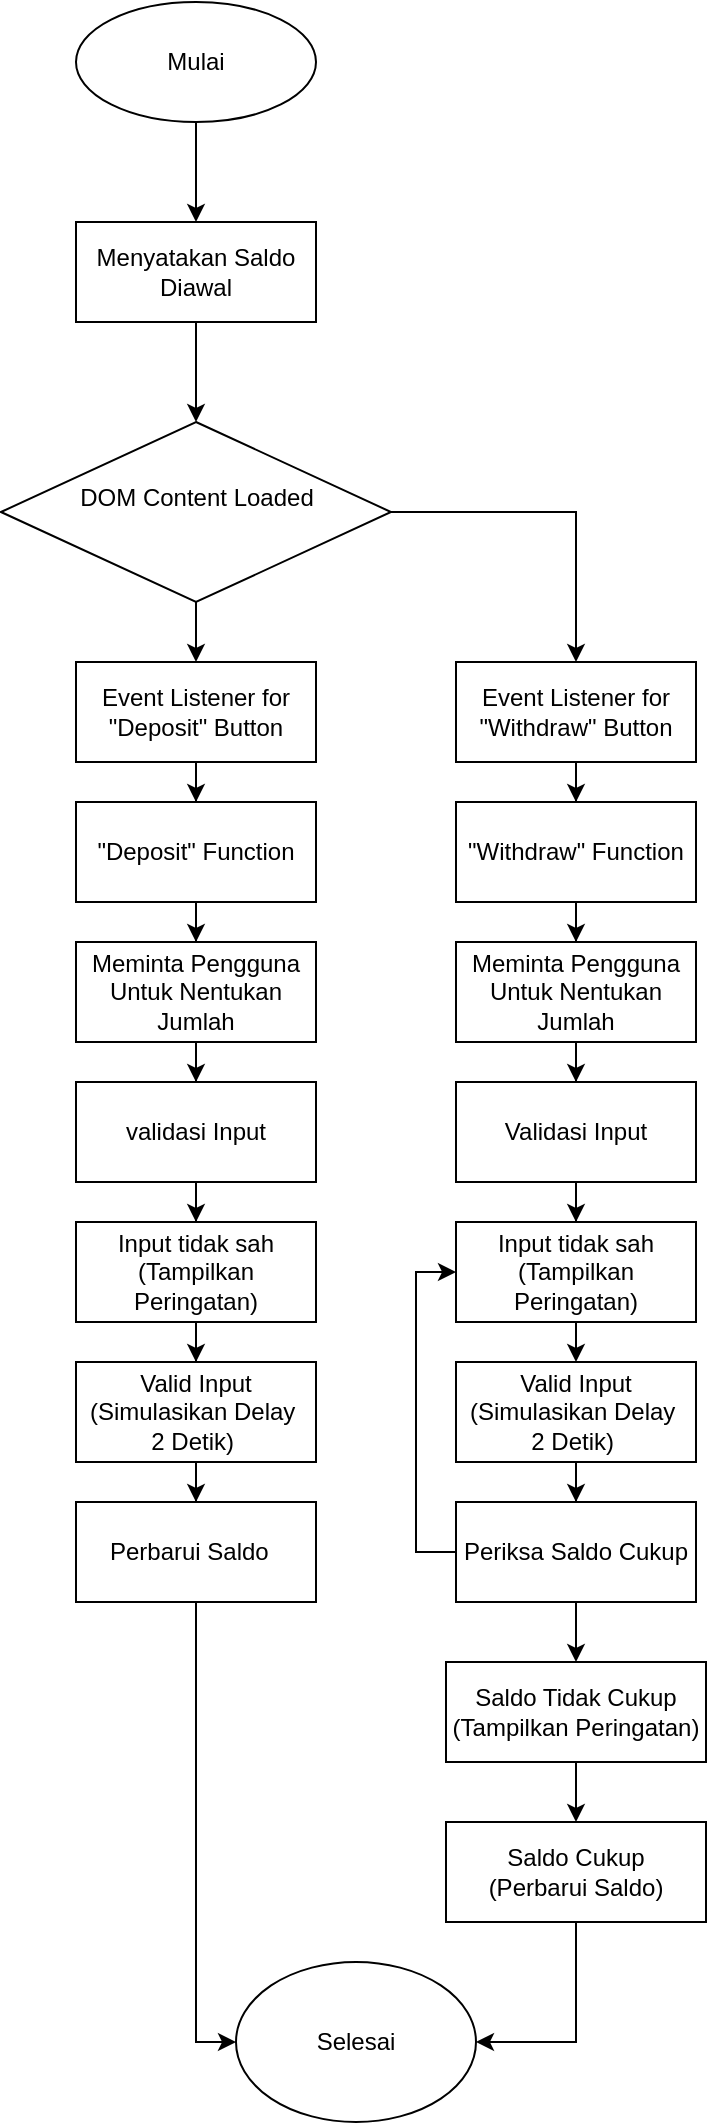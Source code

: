 <mxfile version="24.6.2" type="device">
  <diagram name="Page-1" id="NHyBEMiR3jNHrbhdpXRi">
    <mxGraphModel dx="521" dy="607" grid="1" gridSize="10" guides="1" tooltips="1" connect="1" arrows="1" fold="1" page="1" pageScale="1" pageWidth="850" pageHeight="1100" math="0" shadow="0">
      <root>
        <mxCell id="0" />
        <mxCell id="1" parent="0" />
        <mxCell id="5fRW8P0sl-x7F3616VPK-30" style="edgeStyle=orthogonalEdgeStyle;rounded=0;orthogonalLoop=1;jettySize=auto;html=1;" parent="1" source="5fRW8P0sl-x7F3616VPK-1" target="5fRW8P0sl-x7F3616VPK-7" edge="1">
          <mxGeometry relative="1" as="geometry" />
        </mxCell>
        <mxCell id="5fRW8P0sl-x7F3616VPK-1" value="Mulai" style="ellipse;whiteSpace=wrap;html=1;" parent="1" vertex="1">
          <mxGeometry x="231" y="20" width="120" height="60" as="geometry" />
        </mxCell>
        <mxCell id="5fRW8P0sl-x7F3616VPK-31" style="edgeStyle=orthogonalEdgeStyle;rounded=0;orthogonalLoop=1;jettySize=auto;html=1;" parent="1" source="5fRW8P0sl-x7F3616VPK-7" target="5fRW8P0sl-x7F3616VPK-14" edge="1">
          <mxGeometry relative="1" as="geometry" />
        </mxCell>
        <mxCell id="5fRW8P0sl-x7F3616VPK-7" value="Menyatakan Saldo Diawal" style="rounded=0;whiteSpace=wrap;html=1;" parent="1" vertex="1">
          <mxGeometry x="231" y="130" width="120" height="50" as="geometry" />
        </mxCell>
        <mxCell id="5fRW8P0sl-x7F3616VPK-33" style="edgeStyle=orthogonalEdgeStyle;rounded=0;orthogonalLoop=1;jettySize=auto;html=1;" parent="1" source="5fRW8P0sl-x7F3616VPK-11" target="5fRW8P0sl-x7F3616VPK-22" edge="1">
          <mxGeometry relative="1" as="geometry" />
        </mxCell>
        <mxCell id="5fRW8P0sl-x7F3616VPK-11" value="&lt;div&gt;Event Listener for &quot;Deposit&quot; Button&lt;br&gt;&lt;/div&gt;" style="rounded=0;whiteSpace=wrap;html=1;" parent="1" vertex="1">
          <mxGeometry x="231" y="350" width="120" height="50" as="geometry" />
        </mxCell>
        <mxCell id="5fRW8P0sl-x7F3616VPK-39" style="edgeStyle=orthogonalEdgeStyle;rounded=0;orthogonalLoop=1;jettySize=auto;html=1;" parent="1" source="5fRW8P0sl-x7F3616VPK-13" target="5fRW8P0sl-x7F3616VPK-36" edge="1">
          <mxGeometry relative="1" as="geometry" />
        </mxCell>
        <mxCell id="5fRW8P0sl-x7F3616VPK-13" value="&lt;div&gt;Event Listener for &quot;Withdraw&quot; Button&lt;br&gt;&lt;/div&gt;" style="rounded=0;whiteSpace=wrap;html=1;" parent="1" vertex="1">
          <mxGeometry x="421" y="350" width="120" height="50" as="geometry" />
        </mxCell>
        <mxCell id="5fRW8P0sl-x7F3616VPK-29" style="edgeStyle=orthogonalEdgeStyle;rounded=0;orthogonalLoop=1;jettySize=auto;html=1;" parent="1" source="5fRW8P0sl-x7F3616VPK-14" target="5fRW8P0sl-x7F3616VPK-13" edge="1">
          <mxGeometry relative="1" as="geometry" />
        </mxCell>
        <mxCell id="5fRW8P0sl-x7F3616VPK-32" style="edgeStyle=orthogonalEdgeStyle;rounded=0;orthogonalLoop=1;jettySize=auto;html=1;" parent="1" source="5fRW8P0sl-x7F3616VPK-14" target="5fRW8P0sl-x7F3616VPK-11" edge="1">
          <mxGeometry relative="1" as="geometry" />
        </mxCell>
        <mxCell id="5fRW8P0sl-x7F3616VPK-14" value="&#xa;&lt;br style=&quot;forced-color-adjust: none;&quot;&gt;DOM Content Loaded&lt;div style=&quot;forced-color-adjust: none;&quot;&gt;&lt;br style=&quot;forced-color-adjust: none; color: rgb(0, 0, 0); font-family: Helvetica; font-size: 12px; font-style: normal; font-variant-ligatures: normal; font-variant-caps: normal; font-weight: 400; letter-spacing: normal; orphans: 2; text-align: center; text-indent: 0px; text-transform: none; widows: 2; word-spacing: 0px; -webkit-text-stroke-width: 0px; white-space: normal; background-color: rgb(251, 251, 251); text-decoration-thickness: initial; text-decoration-style: initial; text-decoration-color: initial;&quot;&gt;&#xa;&#xa;&lt;/div&gt;" style="rhombus;whiteSpace=wrap;html=1;" parent="1" vertex="1">
          <mxGeometry x="193.5" y="230" width="195" height="90" as="geometry" />
        </mxCell>
        <mxCell id="5fRW8P0sl-x7F3616VPK-34" style="edgeStyle=orthogonalEdgeStyle;rounded=0;orthogonalLoop=1;jettySize=auto;html=1;" parent="1" source="5fRW8P0sl-x7F3616VPK-22" target="5fRW8P0sl-x7F3616VPK-23" edge="1">
          <mxGeometry relative="1" as="geometry" />
        </mxCell>
        <mxCell id="5fRW8P0sl-x7F3616VPK-22" value="&lt;div&gt;&quot;Deposit&quot; Function&lt;br&gt;&lt;/div&gt;" style="rounded=0;whiteSpace=wrap;html=1;" parent="1" vertex="1">
          <mxGeometry x="231" y="420" width="120" height="50" as="geometry" />
        </mxCell>
        <mxCell id="5fRW8P0sl-x7F3616VPK-35" style="edgeStyle=orthogonalEdgeStyle;rounded=0;orthogonalLoop=1;jettySize=auto;html=1;" parent="1" source="5fRW8P0sl-x7F3616VPK-23" target="5fRW8P0sl-x7F3616VPK-26" edge="1">
          <mxGeometry relative="1" as="geometry" />
        </mxCell>
        <mxCell id="5fRW8P0sl-x7F3616VPK-23" value="&lt;div&gt;&lt;div&gt;Meminta Pengguna Untuk Nentukan Jumlah&lt;/div&gt;&lt;/div&gt;" style="rounded=0;whiteSpace=wrap;html=1;" parent="1" vertex="1">
          <mxGeometry x="231" y="490" width="120" height="50" as="geometry" />
        </mxCell>
        <mxCell id="5fRW8P0sl-x7F3616VPK-46" style="edgeStyle=orthogonalEdgeStyle;rounded=0;orthogonalLoop=1;jettySize=auto;html=1;" parent="1" source="5fRW8P0sl-x7F3616VPK-26" target="5fRW8P0sl-x7F3616VPK-42" edge="1">
          <mxGeometry relative="1" as="geometry" />
        </mxCell>
        <mxCell id="5fRW8P0sl-x7F3616VPK-26" value="&lt;div&gt;validasi Input&lt;br&gt;&lt;/div&gt;" style="rounded=0;whiteSpace=wrap;html=1;" parent="1" vertex="1">
          <mxGeometry x="231" y="560" width="120" height="50" as="geometry" />
        </mxCell>
        <mxCell id="5fRW8P0sl-x7F3616VPK-40" style="edgeStyle=orthogonalEdgeStyle;rounded=0;orthogonalLoop=1;jettySize=auto;html=1;" parent="1" source="5fRW8P0sl-x7F3616VPK-36" target="5fRW8P0sl-x7F3616VPK-37" edge="1">
          <mxGeometry relative="1" as="geometry" />
        </mxCell>
        <mxCell id="5fRW8P0sl-x7F3616VPK-36" value="&lt;div&gt;&quot;Withdraw&quot; Function&lt;br&gt;&lt;/div&gt;" style="rounded=0;whiteSpace=wrap;html=1;" parent="1" vertex="1">
          <mxGeometry x="421" y="420" width="120" height="50" as="geometry" />
        </mxCell>
        <mxCell id="5fRW8P0sl-x7F3616VPK-41" style="edgeStyle=orthogonalEdgeStyle;rounded=0;orthogonalLoop=1;jettySize=auto;html=1;" parent="1" source="5fRW8P0sl-x7F3616VPK-37" target="5fRW8P0sl-x7F3616VPK-38" edge="1">
          <mxGeometry relative="1" as="geometry" />
        </mxCell>
        <mxCell id="5fRW8P0sl-x7F3616VPK-37" value="&lt;div&gt;Meminta Pengguna Untuk Nentukan Jumlah&lt;br&gt;&lt;/div&gt;" style="rounded=0;whiteSpace=wrap;html=1;" parent="1" vertex="1">
          <mxGeometry x="421" y="490" width="120" height="50" as="geometry" />
        </mxCell>
        <mxCell id="5fRW8P0sl-x7F3616VPK-49" value="" style="edgeStyle=orthogonalEdgeStyle;rounded=0;orthogonalLoop=1;jettySize=auto;html=1;" parent="1" source="5fRW8P0sl-x7F3616VPK-38" target="5fRW8P0sl-x7F3616VPK-45" edge="1">
          <mxGeometry relative="1" as="geometry" />
        </mxCell>
        <mxCell id="5fRW8P0sl-x7F3616VPK-50" style="edgeStyle=orthogonalEdgeStyle;rounded=0;orthogonalLoop=1;jettySize=auto;html=1;" parent="1" source="5fRW8P0sl-x7F3616VPK-38" target="5fRW8P0sl-x7F3616VPK-44" edge="1">
          <mxGeometry relative="1" as="geometry" />
        </mxCell>
        <mxCell id="5fRW8P0sl-x7F3616VPK-38" value="&lt;div&gt;Validasi Input&lt;br&gt;&lt;/div&gt;" style="rounded=0;whiteSpace=wrap;html=1;" parent="1" vertex="1">
          <mxGeometry x="421" y="560" width="120" height="50" as="geometry" />
        </mxCell>
        <mxCell id="5fRW8P0sl-x7F3616VPK-48" value="" style="edgeStyle=orthogonalEdgeStyle;rounded=0;orthogonalLoop=1;jettySize=auto;html=1;" parent="1" source="5fRW8P0sl-x7F3616VPK-42" target="5fRW8P0sl-x7F3616VPK-47" edge="1">
          <mxGeometry relative="1" as="geometry" />
        </mxCell>
        <mxCell id="5fRW8P0sl-x7F3616VPK-42" value="&lt;div&gt;Input tidak sah&lt;br&gt;&lt;/div&gt;&lt;div&gt;(Tampilkan Peringatan)&lt;br&gt;&lt;/div&gt;" style="rounded=0;whiteSpace=wrap;html=1;" parent="1" vertex="1">
          <mxGeometry x="231" y="630" width="120" height="50" as="geometry" />
        </mxCell>
        <mxCell id="5fRW8P0sl-x7F3616VPK-44" value="&lt;div&gt;&lt;div&gt;Input tidak sah&lt;br&gt;&lt;/div&gt;&lt;div&gt;(Tampilkan Peringatan)&lt;/div&gt;&lt;/div&gt;" style="rounded=0;whiteSpace=wrap;html=1;" parent="1" vertex="1">
          <mxGeometry x="421" y="630" width="120" height="50" as="geometry" />
        </mxCell>
        <mxCell id="5fRW8P0sl-x7F3616VPK-54" style="edgeStyle=orthogonalEdgeStyle;rounded=0;orthogonalLoop=1;jettySize=auto;html=1;entryX=0.5;entryY=0;entryDx=0;entryDy=0;" parent="1" source="5fRW8P0sl-x7F3616VPK-45" target="5fRW8P0sl-x7F3616VPK-52" edge="1">
          <mxGeometry relative="1" as="geometry" />
        </mxCell>
        <mxCell id="5fRW8P0sl-x7F3616VPK-45" value="&lt;div&gt;&lt;div&gt;Valid Input&lt;br&gt;&lt;/div&gt;&lt;div&gt;(Simulasikan Delay&amp;nbsp;&lt;/div&gt;&lt;div&gt;2 Detik)&amp;nbsp;&lt;/div&gt;&lt;/div&gt;" style="rounded=0;whiteSpace=wrap;html=1;" parent="1" vertex="1">
          <mxGeometry x="421" y="700" width="120" height="50" as="geometry" />
        </mxCell>
        <mxCell id="5fRW8P0sl-x7F3616VPK-55" value="" style="edgeStyle=orthogonalEdgeStyle;rounded=0;orthogonalLoop=1;jettySize=auto;html=1;" parent="1" source="5fRW8P0sl-x7F3616VPK-47" target="5fRW8P0sl-x7F3616VPK-51" edge="1">
          <mxGeometry relative="1" as="geometry" />
        </mxCell>
        <mxCell id="5fRW8P0sl-x7F3616VPK-47" value="&lt;div&gt;Valid Input&lt;br&gt;&lt;/div&gt;&lt;div&gt;(Simulasikan Delay&amp;nbsp;&lt;/div&gt;&lt;div&gt;2 Detik)&amp;nbsp;&lt;br&gt;&lt;/div&gt;" style="rounded=0;whiteSpace=wrap;html=1;" parent="1" vertex="1">
          <mxGeometry x="231" y="700" width="120" height="50" as="geometry" />
        </mxCell>
        <mxCell id="5fRW8P0sl-x7F3616VPK-64" style="edgeStyle=orthogonalEdgeStyle;rounded=0;orthogonalLoop=1;jettySize=auto;html=1;entryX=0;entryY=0.5;entryDx=0;entryDy=0;" parent="1" source="5fRW8P0sl-x7F3616VPK-51" target="5fRW8P0sl-x7F3616VPK-62" edge="1">
          <mxGeometry relative="1" as="geometry" />
        </mxCell>
        <mxCell id="5fRW8P0sl-x7F3616VPK-51" value="&lt;div&gt;Perbarui Saldo&amp;nbsp;&amp;nbsp;&lt;br&gt;&lt;/div&gt;" style="rounded=0;whiteSpace=wrap;html=1;" parent="1" vertex="1">
          <mxGeometry x="231" y="770" width="120" height="50" as="geometry" />
        </mxCell>
        <mxCell id="5fRW8P0sl-x7F3616VPK-53" style="edgeStyle=orthogonalEdgeStyle;rounded=0;orthogonalLoop=1;jettySize=auto;html=1;entryX=0;entryY=0.5;entryDx=0;entryDy=0;" parent="1" source="5fRW8P0sl-x7F3616VPK-52" target="5fRW8P0sl-x7F3616VPK-44" edge="1">
          <mxGeometry relative="1" as="geometry">
            <Array as="points">
              <mxPoint x="401" y="795" />
              <mxPoint x="401" y="655" />
            </Array>
          </mxGeometry>
        </mxCell>
        <mxCell id="5fRW8P0sl-x7F3616VPK-57" style="edgeStyle=orthogonalEdgeStyle;rounded=0;orthogonalLoop=1;jettySize=auto;html=1;" parent="1" source="5fRW8P0sl-x7F3616VPK-52" target="5fRW8P0sl-x7F3616VPK-56" edge="1">
          <mxGeometry relative="1" as="geometry" />
        </mxCell>
        <mxCell id="5fRW8P0sl-x7F3616VPK-52" value="&lt;div&gt;Periksa Saldo Cukup&lt;br&gt;&lt;/div&gt;" style="rounded=0;whiteSpace=wrap;html=1;" parent="1" vertex="1">
          <mxGeometry x="421" y="770" width="120" height="50" as="geometry" />
        </mxCell>
        <mxCell id="5fRW8P0sl-x7F3616VPK-59" style="edgeStyle=orthogonalEdgeStyle;rounded=0;orthogonalLoop=1;jettySize=auto;html=1;entryX=0.5;entryY=0;entryDx=0;entryDy=0;" parent="1" source="5fRW8P0sl-x7F3616VPK-56" target="5fRW8P0sl-x7F3616VPK-58" edge="1">
          <mxGeometry relative="1" as="geometry" />
        </mxCell>
        <mxCell id="5fRW8P0sl-x7F3616VPK-56" value="&lt;div&gt;Saldo Tidak Cukup&lt;br&gt;&lt;/div&gt;&lt;div&gt;(Tampilkan Peringatan)&lt;/div&gt;" style="rounded=0;whiteSpace=wrap;html=1;" parent="1" vertex="1">
          <mxGeometry x="416" y="850" width="130" height="50" as="geometry" />
        </mxCell>
        <mxCell id="5fRW8P0sl-x7F3616VPK-58" value="&lt;div&gt;Saldo Cukup&lt;br&gt;&lt;/div&gt;&lt;div&gt;(Perbarui Saldo)&lt;/div&gt;" style="rounded=0;whiteSpace=wrap;html=1;" parent="1" vertex="1">
          <mxGeometry x="416" y="930" width="130" height="50" as="geometry" />
        </mxCell>
        <mxCell id="5fRW8P0sl-x7F3616VPK-62" value="&lt;div&gt;Selesai&lt;/div&gt;" style="ellipse;whiteSpace=wrap;html=1;" parent="1" vertex="1">
          <mxGeometry x="311" y="1000" width="120" height="80" as="geometry" />
        </mxCell>
        <mxCell id="5fRW8P0sl-x7F3616VPK-63" style="edgeStyle=orthogonalEdgeStyle;rounded=0;orthogonalLoop=1;jettySize=auto;html=1;entryX=1;entryY=0.5;entryDx=0;entryDy=0;" parent="1" source="5fRW8P0sl-x7F3616VPK-58" target="5fRW8P0sl-x7F3616VPK-62" edge="1">
          <mxGeometry relative="1" as="geometry" />
        </mxCell>
      </root>
    </mxGraphModel>
  </diagram>
</mxfile>
